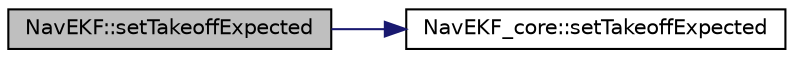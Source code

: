 digraph "NavEKF::setTakeoffExpected"
{
 // INTERACTIVE_SVG=YES
  edge [fontname="Helvetica",fontsize="10",labelfontname="Helvetica",labelfontsize="10"];
  node [fontname="Helvetica",fontsize="10",shape=record];
  rankdir="LR";
  Node1 [label="NavEKF::setTakeoffExpected",height=0.2,width=0.4,color="black", fillcolor="grey75", style="filled", fontcolor="black"];
  Node1 -> Node2 [color="midnightblue",fontsize="10",style="solid",fontname="Helvetica"];
  Node2 [label="NavEKF_core::setTakeoffExpected",height=0.2,width=0.4,color="black", fillcolor="white", style="filled",URL="$classNavEKF__core.html#a669faae62c67ab786e36dea77f04e268"];
}
